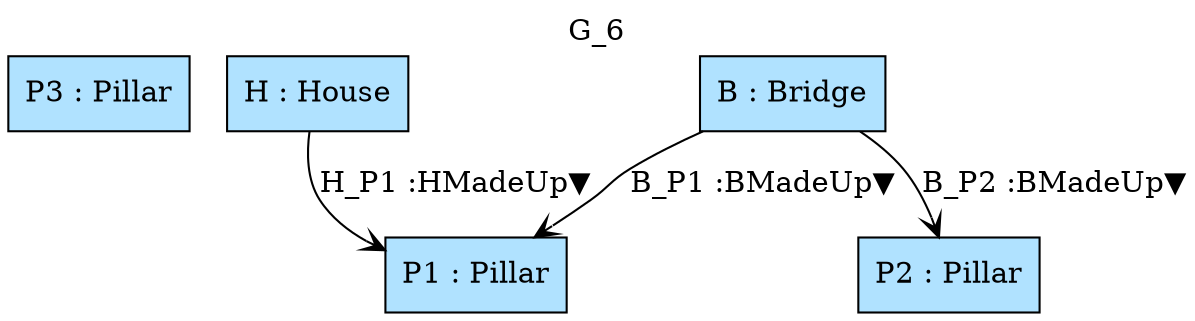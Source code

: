 digraph {graph[label=G_6,labelloc=tl,labelfontsize=12];
"P3"[shape=box,fillcolor=lightskyblue1,style = filled,label="P3 : Pillar"];
"H"[shape=box,fillcolor=lightskyblue1,style = filled,label="H : House"];
"P1"[shape=box,fillcolor=lightskyblue1,style = filled,label="P1 : Pillar"];
"B"[shape=box,fillcolor=lightskyblue1,style = filled,label="B : Bridge"];
"P2"[shape=box,fillcolor=lightskyblue1,style = filled,label="P2 : Pillar"];

"H"->"P1"[label="H_P1 :HMadeUp▼",arrowhead=vee];
"B"->"P1"[label="B_P1 :BMadeUp▼",arrowhead=vee];
"B"->"P2"[label="B_P2 :BMadeUp▼",arrowhead=vee];
}